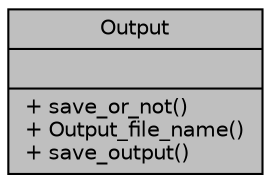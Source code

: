 digraph "Output"
{
  bgcolor="transparent";
  edge [fontname="Helvetica",fontsize="10",labelfontname="Helvetica",labelfontsize="10"];
  node [fontname="Helvetica",fontsize="10",shape=record];
  Node1 [label="{Output\n||+ save_or_not()\l+ Output_file_name()\l+ save_output()\l}",height=0.2,width=0.4,color="black", fillcolor="grey75", style="filled", fontcolor="black"];
}
